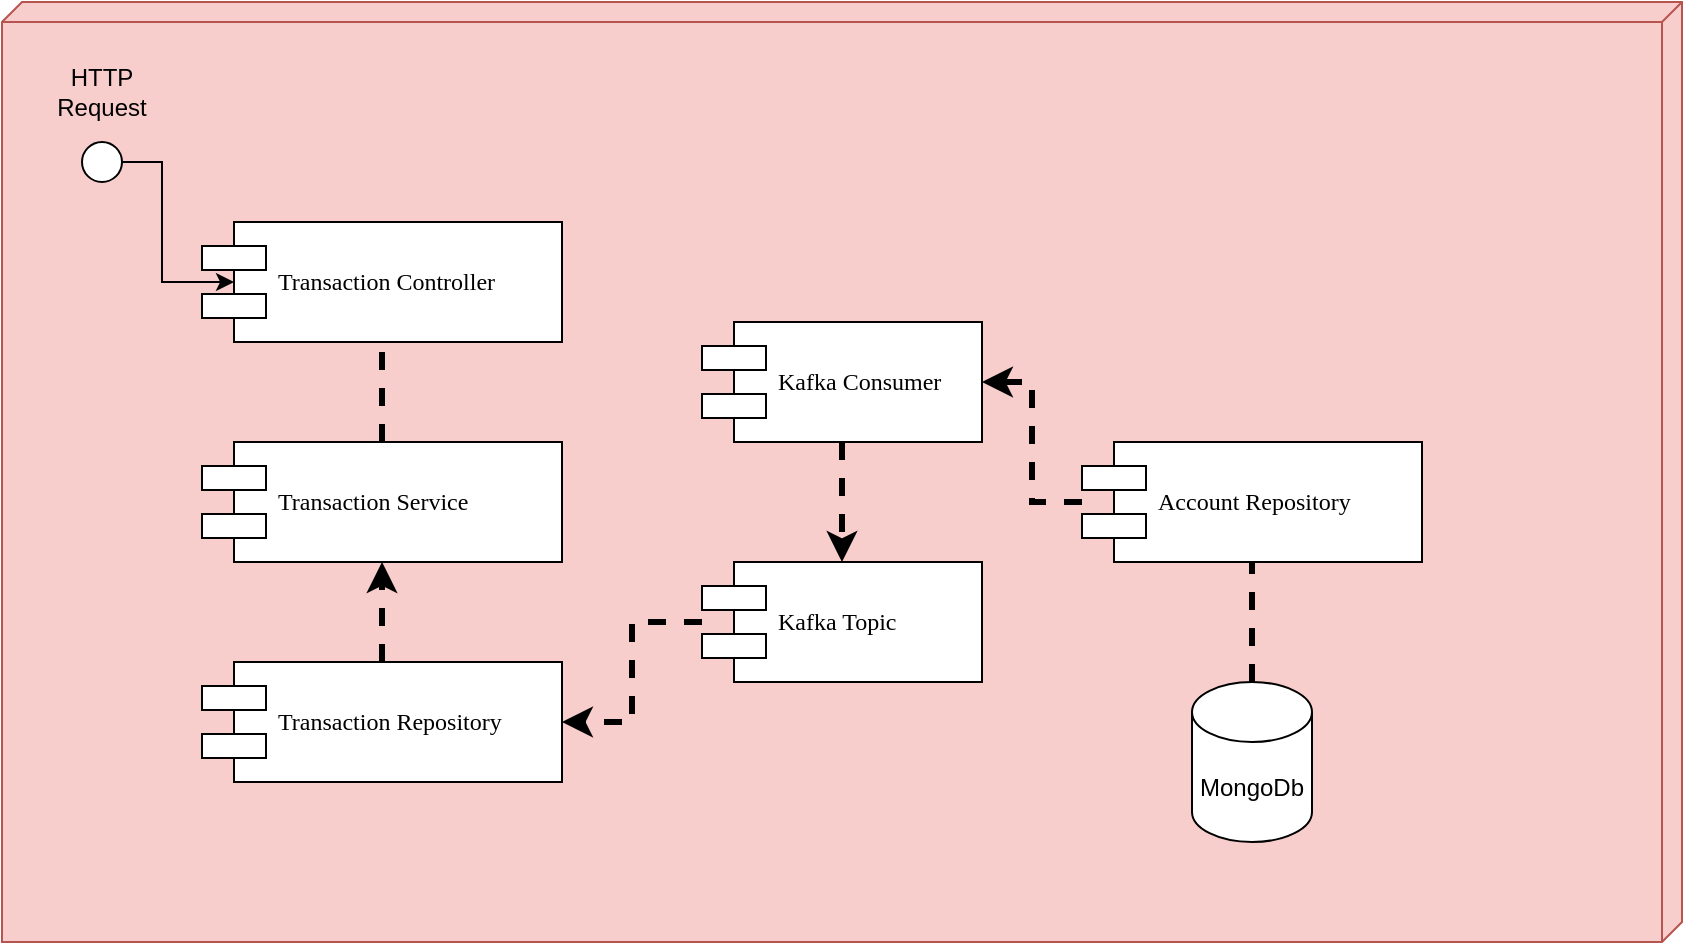 <mxfile version="20.1.1" type="github">
  <diagram name="Page-1" id="5f0bae14-7c28-e335-631c-24af17079c00">
    <mxGraphModel dx="1426" dy="768" grid="1" gridSize="10" guides="1" tooltips="1" connect="1" arrows="1" fold="1" page="1" pageScale="1" pageWidth="1100" pageHeight="850" background="none" math="0" shadow="0">
      <root>
        <mxCell id="0" />
        <mxCell id="1" parent="0" />
        <mxCell id="39150e848f15840c-1" value="" style="verticalAlign=top;align=left;spacingTop=8;spacingLeft=2;spacingRight=12;shape=cube;size=10;direction=south;fontStyle=4;html=1;rounded=0;shadow=0;comic=0;labelBackgroundColor=none;strokeWidth=1;fontFamily=Verdana;fontSize=12;fillColor=#f8cecc;strokeColor=#b85450;" parent="1" vertex="1">
          <mxGeometry x="120" y="70" width="840" height="470" as="geometry" />
        </mxCell>
        <mxCell id="Qz5NKkkaA_bonIuyAQJE-8" style="edgeStyle=orthogonalEdgeStyle;rounded=0;orthogonalLoop=1;jettySize=auto;html=1;exitX=1;exitY=0.5;exitDx=0;exitDy=0;entryX=0.089;entryY=0.5;entryDx=0;entryDy=0;entryPerimeter=0;" edge="1" parent="1" source="39150e848f15840c-6" target="Qz5NKkkaA_bonIuyAQJE-3">
          <mxGeometry relative="1" as="geometry">
            <Array as="points">
              <mxPoint x="200" y="150" />
              <mxPoint x="200" y="210" />
            </Array>
          </mxGeometry>
        </mxCell>
        <mxCell id="39150e848f15840c-6" value="" style="ellipse;whiteSpace=wrap;html=1;rounded=0;shadow=0;comic=0;labelBackgroundColor=none;strokeWidth=1;fontFamily=Verdana;fontSize=12;align=center;" parent="1" vertex="1">
          <mxGeometry x="160" y="140" width="20" height="20" as="geometry" />
        </mxCell>
        <mxCell id="Qz5NKkkaA_bonIuyAQJE-1" value="MongoDb" style="shape=cylinder3;whiteSpace=wrap;html=1;boundedLbl=1;backgroundOutline=1;size=15;" vertex="1" parent="1">
          <mxGeometry x="715" y="410" width="60" height="80" as="geometry" />
        </mxCell>
        <mxCell id="Qz5NKkkaA_bonIuyAQJE-18" value="" style="edgeStyle=orthogonalEdgeStyle;rounded=0;orthogonalLoop=1;jettySize=auto;html=1;dashed=1;strokeWidth=3;" edge="1" parent="1" source="Qz5NKkkaA_bonIuyAQJE-2" target="Qz5NKkkaA_bonIuyAQJE-5">
          <mxGeometry relative="1" as="geometry" />
        </mxCell>
        <mxCell id="Qz5NKkkaA_bonIuyAQJE-2" value="Kafka Topic" style="shape=component;align=left;spacingLeft=36;rounded=0;shadow=0;comic=0;labelBackgroundColor=none;strokeWidth=1;fontFamily=Verdana;fontSize=12;html=1;" vertex="1" parent="1">
          <mxGeometry x="470" y="350" width="140" height="60" as="geometry" />
        </mxCell>
        <mxCell id="Qz5NKkkaA_bonIuyAQJE-3" value="Transaction Controller" style="shape=component;align=left;spacingLeft=36;rounded=0;shadow=0;comic=0;labelBackgroundColor=none;strokeWidth=1;fontFamily=Verdana;fontSize=12;html=1;" vertex="1" parent="1">
          <mxGeometry x="220" y="180" width="180" height="60" as="geometry" />
        </mxCell>
        <mxCell id="Qz5NKkkaA_bonIuyAQJE-4" value="Transaction Service" style="shape=component;align=left;spacingLeft=36;rounded=0;shadow=0;comic=0;labelBackgroundColor=none;strokeWidth=1;fontFamily=Verdana;fontSize=12;html=1;" vertex="1" parent="1">
          <mxGeometry x="220" y="290" width="180" height="60" as="geometry" />
        </mxCell>
        <mxCell id="Qz5NKkkaA_bonIuyAQJE-15" value="" style="edgeStyle=orthogonalEdgeStyle;rounded=0;orthogonalLoop=1;jettySize=auto;html=1;dashed=1;strokeWidth=3;" edge="1" parent="1" source="Qz5NKkkaA_bonIuyAQJE-5" target="Qz5NKkkaA_bonIuyAQJE-4">
          <mxGeometry relative="1" as="geometry" />
        </mxCell>
        <mxCell id="Qz5NKkkaA_bonIuyAQJE-5" value="Transaction Repository" style="shape=component;align=left;spacingLeft=36;rounded=0;shadow=0;comic=0;labelBackgroundColor=none;strokeWidth=1;fontFamily=Verdana;fontSize=12;html=1;" vertex="1" parent="1">
          <mxGeometry x="220" y="400" width="180" height="60" as="geometry" />
        </mxCell>
        <mxCell id="Qz5NKkkaA_bonIuyAQJE-17" value="" style="edgeStyle=orthogonalEdgeStyle;rounded=0;orthogonalLoop=1;jettySize=auto;html=1;dashed=1;strokeWidth=3;" edge="1" parent="1" source="Qz5NKkkaA_bonIuyAQJE-6" target="Qz5NKkkaA_bonIuyAQJE-12">
          <mxGeometry relative="1" as="geometry" />
        </mxCell>
        <mxCell id="Qz5NKkkaA_bonIuyAQJE-6" value="Account Repository" style="shape=component;align=left;spacingLeft=36;rounded=0;shadow=0;comic=0;labelBackgroundColor=none;strokeWidth=1;fontFamily=Verdana;fontSize=12;html=1;" vertex="1" parent="1">
          <mxGeometry x="660" y="290" width="170" height="60" as="geometry" />
        </mxCell>
        <mxCell id="Qz5NKkkaA_bonIuyAQJE-7" value="HTTP Request" style="text;html=1;strokeColor=none;fillColor=none;align=center;verticalAlign=middle;whiteSpace=wrap;rounded=0;fillStyle=solid;" vertex="1" parent="1">
          <mxGeometry x="140" y="100" width="60" height="30" as="geometry" />
        </mxCell>
        <mxCell id="Qz5NKkkaA_bonIuyAQJE-9" value="" style="endArrow=none;dashed=1;html=1;rounded=0;entryX=0.5;entryY=1;entryDx=0;entryDy=0;exitX=0.5;exitY=0;exitDx=0;exitDy=0;strokeWidth=3;" edge="1" parent="1" source="Qz5NKkkaA_bonIuyAQJE-4" target="Qz5NKkkaA_bonIuyAQJE-3">
          <mxGeometry width="50" height="50" relative="1" as="geometry">
            <mxPoint x="410" y="290" as="sourcePoint" />
            <mxPoint x="460" y="240" as="targetPoint" />
          </mxGeometry>
        </mxCell>
        <mxCell id="Qz5NKkkaA_bonIuyAQJE-13" value="" style="edgeStyle=orthogonalEdgeStyle;rounded=0;orthogonalLoop=1;jettySize=auto;html=1;dashed=1;strokeWidth=3;" edge="1" parent="1" source="Qz5NKkkaA_bonIuyAQJE-12" target="Qz5NKkkaA_bonIuyAQJE-2">
          <mxGeometry relative="1" as="geometry" />
        </mxCell>
        <mxCell id="Qz5NKkkaA_bonIuyAQJE-12" value="Kafka Consumer" style="shape=component;align=left;spacingLeft=36;rounded=0;shadow=0;comic=0;labelBackgroundColor=none;strokeWidth=1;fontFamily=Verdana;fontSize=12;html=1;" vertex="1" parent="1">
          <mxGeometry x="470" y="230" width="140" height="60" as="geometry" />
        </mxCell>
        <mxCell id="Qz5NKkkaA_bonIuyAQJE-16" value="" style="endArrow=none;dashed=1;html=1;rounded=0;entryX=0.5;entryY=1;entryDx=0;entryDy=0;exitX=0.5;exitY=0;exitDx=0;exitDy=0;strokeWidth=3;exitPerimeter=0;" edge="1" parent="1" source="Qz5NKkkaA_bonIuyAQJE-1" target="Qz5NKkkaA_bonIuyAQJE-6">
          <mxGeometry width="50" height="50" relative="1" as="geometry">
            <mxPoint x="744.5" y="400" as="sourcePoint" />
            <mxPoint x="744.5" y="350" as="targetPoint" />
          </mxGeometry>
        </mxCell>
      </root>
    </mxGraphModel>
  </diagram>
</mxfile>
